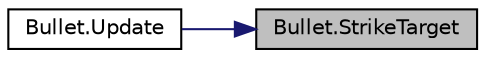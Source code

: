 digraph "Bullet.StrikeTarget"
{
 // LATEX_PDF_SIZE
  edge [fontname="Helvetica",fontsize="10",labelfontname="Helvetica",labelfontsize="10"];
  node [fontname="Helvetica",fontsize="10",shape=record];
  rankdir="RL";
  Node1 [label="Bullet.StrikeTarget",height=0.2,width=0.4,color="black", fillcolor="grey75", style="filled", fontcolor="black",tooltip="Функция попадания в цель"];
  Node1 -> Node2 [dir="back",color="midnightblue",fontsize="10",style="solid"];
  Node2 [label="Bullet.Update",height=0.2,width=0.4,color="black", fillcolor="white", style="filled",URL="$class_bullet.html#ac6941e4e535a484e4b3a86b993633572",tooltip="Функция проприсовки полета снаряда до врага"];
}
